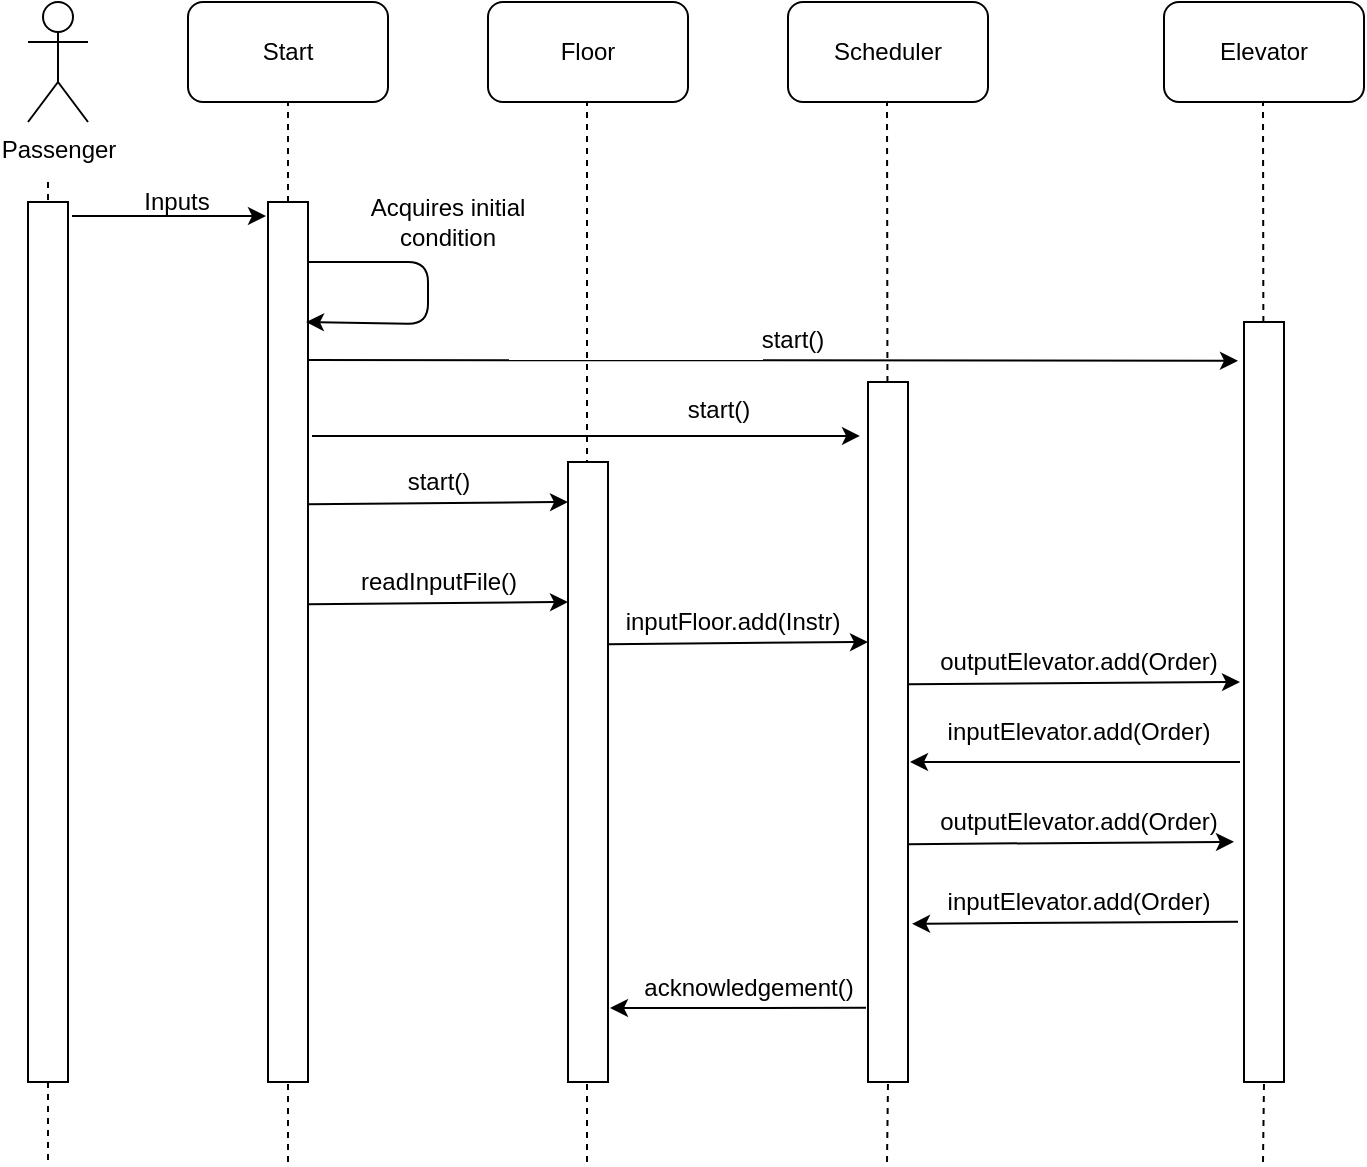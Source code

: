 <mxfile version="12.7.0" type="device"><diagram id="K4fKmpNogfQZST7tw5Lr" name="Page-1"><mxGraphModel dx="1662" dy="745" grid="1" gridSize="10" guides="1" tooltips="1" connect="1" arrows="1" fold="1" page="1" pageScale="1" pageWidth="850" pageHeight="1100" math="0" shadow="0"><root><mxCell id="0"/><mxCell id="1" parent="0"/><mxCell id="rhbBjWLxbAeLZVOaumS7-2" value="Start" style="rounded=1;whiteSpace=wrap;html=1;" vertex="1" parent="1"><mxGeometry x="180" y="20" width="100" height="50" as="geometry"/></mxCell><mxCell id="rhbBjWLxbAeLZVOaumS7-3" value="Floor" style="rounded=1;whiteSpace=wrap;html=1;" vertex="1" parent="1"><mxGeometry x="330" y="20" width="100" height="50" as="geometry"/></mxCell><mxCell id="rhbBjWLxbAeLZVOaumS7-4" value="Scheduler" style="rounded=1;whiteSpace=wrap;html=1;" vertex="1" parent="1"><mxGeometry x="480" y="20" width="100" height="50" as="geometry"/></mxCell><mxCell id="rhbBjWLxbAeLZVOaumS7-5" value="Elevator" style="rounded=1;whiteSpace=wrap;html=1;" vertex="1" parent="1"><mxGeometry x="668" y="20" width="100" height="50" as="geometry"/></mxCell><mxCell id="rhbBjWLxbAeLZVOaumS7-6" value="" style="endArrow=none;dashed=1;html=1;entryX=0.5;entryY=1;entryDx=0;entryDy=0;" edge="1" parent="1" source="rhbBjWLxbAeLZVOaumS7-16" target="rhbBjWLxbAeLZVOaumS7-2"><mxGeometry width="50" height="50" relative="1" as="geometry"><mxPoint x="230" y="600" as="sourcePoint"/><mxPoint x="230" y="90" as="targetPoint"/></mxGeometry></mxCell><mxCell id="rhbBjWLxbAeLZVOaumS7-7" value="" style="endArrow=none;dashed=1;html=1;entryX=0.5;entryY=1;entryDx=0;entryDy=0;" edge="1" parent="1"><mxGeometry width="50" height="50" relative="1" as="geometry"><mxPoint x="379.5" y="600" as="sourcePoint"/><mxPoint x="379.5" y="70" as="targetPoint"/></mxGeometry></mxCell><mxCell id="rhbBjWLxbAeLZVOaumS7-8" value="" style="endArrow=none;dashed=1;html=1;entryX=0.5;entryY=1;entryDx=0;entryDy=0;" edge="1" parent="1" source="rhbBjWLxbAeLZVOaumS7-22"><mxGeometry width="50" height="50" relative="1" as="geometry"><mxPoint x="529.5" y="600" as="sourcePoint"/><mxPoint x="529.5" y="70" as="targetPoint"/></mxGeometry></mxCell><mxCell id="rhbBjWLxbAeLZVOaumS7-9" value="" style="endArrow=none;dashed=1;html=1;entryX=0.5;entryY=1;entryDx=0;entryDy=0;" edge="1" parent="1" source="rhbBjWLxbAeLZVOaumS7-19"><mxGeometry width="50" height="50" relative="1" as="geometry"><mxPoint x="717.5" y="600" as="sourcePoint"/><mxPoint x="717.5" y="70" as="targetPoint"/></mxGeometry></mxCell><mxCell id="rhbBjWLxbAeLZVOaumS7-10" value="Passenger" style="shape=umlActor;verticalLabelPosition=bottom;labelBackgroundColor=#ffffff;verticalAlign=top;html=1;outlineConnect=0;" vertex="1" parent="1"><mxGeometry x="100" y="20" width="30" height="60" as="geometry"/></mxCell><mxCell id="rhbBjWLxbAeLZVOaumS7-11" value="" style="endArrow=none;dashed=1;html=1;" edge="1" parent="1" source="rhbBjWLxbAeLZVOaumS7-12"><mxGeometry width="50" height="50" relative="1" as="geometry"><mxPoint x="110" y="110" as="sourcePoint"/><mxPoint x="110" y="600" as="targetPoint"/></mxGeometry></mxCell><mxCell id="rhbBjWLxbAeLZVOaumS7-12" value="" style="rounded=0;whiteSpace=wrap;html=1;" vertex="1" parent="1"><mxGeometry x="100" y="120" width="20" height="440" as="geometry"/></mxCell><mxCell id="rhbBjWLxbAeLZVOaumS7-13" value="" style="endArrow=none;dashed=1;html=1;" edge="1" parent="1" target="rhbBjWLxbAeLZVOaumS7-12"><mxGeometry width="50" height="50" relative="1" as="geometry"><mxPoint x="110" y="110" as="sourcePoint"/><mxPoint x="110" y="600" as="targetPoint"/></mxGeometry></mxCell><mxCell id="rhbBjWLxbAeLZVOaumS7-16" value="" style="rounded=0;whiteSpace=wrap;html=1;" vertex="1" parent="1"><mxGeometry x="220" y="120" width="20" height="440" as="geometry"/></mxCell><mxCell id="rhbBjWLxbAeLZVOaumS7-17" value="" style="endArrow=none;dashed=1;html=1;entryX=0.5;entryY=1;entryDx=0;entryDy=0;" edge="1" parent="1" target="rhbBjWLxbAeLZVOaumS7-16"><mxGeometry width="50" height="50" relative="1" as="geometry"><mxPoint x="230" y="600" as="sourcePoint"/><mxPoint x="230" y="70" as="targetPoint"/></mxGeometry></mxCell><mxCell id="rhbBjWLxbAeLZVOaumS7-18" value="" style="endArrow=classic;html=1;" edge="1" parent="1"><mxGeometry width="50" height="50" relative="1" as="geometry"><mxPoint x="240" y="150" as="sourcePoint"/><mxPoint x="239" y="180" as="targetPoint"/><Array as="points"><mxPoint x="300" y="150"/><mxPoint x="300" y="181"/></Array></mxGeometry></mxCell><mxCell id="rhbBjWLxbAeLZVOaumS7-20" value="" style="endArrow=none;dashed=1;html=1;entryX=0.5;entryY=1;entryDx=0;entryDy=0;" edge="1" parent="1" target="rhbBjWLxbAeLZVOaumS7-19"><mxGeometry width="50" height="50" relative="1" as="geometry"><mxPoint x="717.5" y="600" as="sourcePoint"/><mxPoint x="717.5" y="70" as="targetPoint"/></mxGeometry></mxCell><mxCell id="rhbBjWLxbAeLZVOaumS7-21" value="" style="endArrow=classic;html=1;entryX=-0.15;entryY=0.051;entryDx=0;entryDy=0;entryPerimeter=0;" edge="1" parent="1" target="rhbBjWLxbAeLZVOaumS7-19"><mxGeometry width="50" height="50" relative="1" as="geometry"><mxPoint x="240" y="199" as="sourcePoint"/><mxPoint x="140" y="620" as="targetPoint"/></mxGeometry></mxCell><mxCell id="rhbBjWLxbAeLZVOaumS7-22" value="" style="rounded=0;whiteSpace=wrap;html=1;" vertex="1" parent="1"><mxGeometry x="520" y="210" width="20" height="350" as="geometry"/></mxCell><mxCell id="rhbBjWLxbAeLZVOaumS7-23" value="" style="endArrow=none;dashed=1;html=1;entryX=0.5;entryY=1;entryDx=0;entryDy=0;" edge="1" parent="1" target="rhbBjWLxbAeLZVOaumS7-22"><mxGeometry width="50" height="50" relative="1" as="geometry"><mxPoint x="529.5" y="600" as="sourcePoint"/><mxPoint x="529.5" y="70" as="targetPoint"/></mxGeometry></mxCell><mxCell id="rhbBjWLxbAeLZVOaumS7-24" value="Acquires initial condition" style="text;html=1;strokeColor=none;fillColor=none;align=center;verticalAlign=middle;whiteSpace=wrap;rounded=0;" vertex="1" parent="1"><mxGeometry x="270" y="120" width="80" height="20" as="geometry"/></mxCell><mxCell id="rhbBjWLxbAeLZVOaumS7-27" value="" style="endArrow=classic;html=1;" edge="1" parent="1"><mxGeometry width="50" height="50" relative="1" as="geometry"><mxPoint x="122" y="127" as="sourcePoint"/><mxPoint x="219" y="127" as="targetPoint"/></mxGeometry></mxCell><mxCell id="rhbBjWLxbAeLZVOaumS7-28" value="Inputs" style="text;html=1;align=center;verticalAlign=middle;resizable=0;points=[];autosize=1;" vertex="1" parent="1"><mxGeometry x="149" y="110" width="50" height="20" as="geometry"/></mxCell><mxCell id="rhbBjWLxbAeLZVOaumS7-31" value="" style="endArrow=classic;html=1;entryX=-0.2;entryY=0.077;entryDx=0;entryDy=0;entryPerimeter=0;" edge="1" parent="1" target="rhbBjWLxbAeLZVOaumS7-22"><mxGeometry width="50" height="50" relative="1" as="geometry"><mxPoint x="242" y="237" as="sourcePoint"/><mxPoint x="520" y="220" as="targetPoint"/></mxGeometry></mxCell><mxCell id="rhbBjWLxbAeLZVOaumS7-32" value="start()" style="text;html=1;align=center;verticalAlign=middle;resizable=0;points=[];autosize=1;" vertex="1" parent="1"><mxGeometry x="457" y="179" width="50" height="20" as="geometry"/></mxCell><mxCell id="rhbBjWLxbAeLZVOaumS7-33" value="start()" style="text;html=1;align=center;verticalAlign=middle;resizable=0;points=[];autosize=1;" vertex="1" parent="1"><mxGeometry x="420" y="214" width="50" height="20" as="geometry"/></mxCell><mxCell id="rhbBjWLxbAeLZVOaumS7-34" value="" style="rounded=0;whiteSpace=wrap;html=1;" vertex="1" parent="1"><mxGeometry x="370" y="250" width="20" height="310" as="geometry"/></mxCell><mxCell id="rhbBjWLxbAeLZVOaumS7-35" value="" style="endArrow=classic;html=1;exitX=1.1;exitY=0.281;exitDx=0;exitDy=0;exitPerimeter=0;" edge="1" parent="1"><mxGeometry width="50" height="50" relative="1" as="geometry"><mxPoint x="240" y="271.07" as="sourcePoint"/><mxPoint x="370" y="270" as="targetPoint"/></mxGeometry></mxCell><mxCell id="rhbBjWLxbAeLZVOaumS7-36" value="start()" style="text;html=1;align=center;verticalAlign=middle;resizable=0;points=[];autosize=1;" vertex="1" parent="1"><mxGeometry x="280" y="250" width="50" height="20" as="geometry"/></mxCell><mxCell id="rhbBjWLxbAeLZVOaumS7-41" value="readInputFile()" style="text;html=1;align=center;verticalAlign=middle;resizable=0;points=[];autosize=1;" vertex="1" parent="1"><mxGeometry x="260" y="300" width="90" height="20" as="geometry"/></mxCell><mxCell id="rhbBjWLxbAeLZVOaumS7-44" value="" style="endArrow=classic;html=1;exitX=1.1;exitY=0.281;exitDx=0;exitDy=0;exitPerimeter=0;" edge="1" parent="1"><mxGeometry width="50" height="50" relative="1" as="geometry"><mxPoint x="240" y="321.07" as="sourcePoint"/><mxPoint x="370" y="320" as="targetPoint"/></mxGeometry></mxCell><mxCell id="rhbBjWLxbAeLZVOaumS7-45" value="" style="endArrow=classic;html=1;exitX=1.1;exitY=0.281;exitDx=0;exitDy=0;exitPerimeter=0;" edge="1" parent="1"><mxGeometry width="50" height="50" relative="1" as="geometry"><mxPoint x="390" y="341.07" as="sourcePoint"/><mxPoint x="520" y="340" as="targetPoint"/></mxGeometry></mxCell><mxCell id="rhbBjWLxbAeLZVOaumS7-47" value="" style="endArrow=classic;html=1;exitX=1.1;exitY=0.281;exitDx=0;exitDy=0;exitPerimeter=0;" edge="1" parent="1"><mxGeometry width="50" height="50" relative="1" as="geometry"><mxPoint x="540" y="361.07" as="sourcePoint"/><mxPoint x="706" y="360" as="targetPoint"/></mxGeometry></mxCell><mxCell id="rhbBjWLxbAeLZVOaumS7-48" value="" style="endArrow=classic;html=1;" edge="1" parent="1"><mxGeometry width="50" height="50" relative="1" as="geometry"><mxPoint x="706" y="400" as="sourcePoint"/><mxPoint x="541" y="400" as="targetPoint"/></mxGeometry></mxCell><mxCell id="rhbBjWLxbAeLZVOaumS7-49" value="" style="endArrow=classic;html=1;exitX=-0.05;exitY=0.894;exitDx=0;exitDy=0;exitPerimeter=0;" edge="1" parent="1" source="rhbBjWLxbAeLZVOaumS7-22"><mxGeometry width="50" height="50" relative="1" as="geometry"><mxPoint x="520" y="470.1" as="sourcePoint"/><mxPoint x="391" y="523" as="targetPoint"/></mxGeometry></mxCell><mxCell id="rhbBjWLxbAeLZVOaumS7-50" value="" style="endArrow=classic;html=1;exitX=1.1;exitY=0.281;exitDx=0;exitDy=0;exitPerimeter=0;entryX=-0.25;entryY=0.684;entryDx=0;entryDy=0;entryPerimeter=0;" edge="1" parent="1" target="rhbBjWLxbAeLZVOaumS7-19"><mxGeometry width="50" height="50" relative="1" as="geometry"><mxPoint x="540" y="441.07" as="sourcePoint"/><mxPoint x="700" y="440" as="targetPoint"/></mxGeometry></mxCell><mxCell id="rhbBjWLxbAeLZVOaumS7-51" value="" style="endArrow=classic;html=1;entryX=1.1;entryY=0.774;entryDx=0;entryDy=0;entryPerimeter=0;exitX=-0.15;exitY=0.789;exitDx=0;exitDy=0;exitPerimeter=0;" edge="1" parent="1" source="rhbBjWLxbAeLZVOaumS7-19" target="rhbBjWLxbAeLZVOaumS7-22"><mxGeometry width="50" height="50" relative="1" as="geometry"><mxPoint x="667" y="481" as="sourcePoint"/><mxPoint x="540" y="450" as="targetPoint"/></mxGeometry></mxCell><mxCell id="rhbBjWLxbAeLZVOaumS7-19" value="" style="rounded=0;whiteSpace=wrap;html=1;" vertex="1" parent="1"><mxGeometry x="708" y="180" width="20" height="380" as="geometry"/></mxCell><mxCell id="rhbBjWLxbAeLZVOaumS7-52" value="&amp;nbsp;&lt;br&gt;acknowledgement()" style="text;html=1;align=center;verticalAlign=middle;resizable=0;points=[];autosize=1;" vertex="1" parent="1"><mxGeometry x="400" y="490" width="120" height="30" as="geometry"/></mxCell><mxCell id="rhbBjWLxbAeLZVOaumS7-55" value="inputFloor.add(Instr)" style="text;html=1;align=center;verticalAlign=middle;resizable=0;points=[];autosize=1;" vertex="1" parent="1"><mxGeometry x="392" y="320" width="120" height="20" as="geometry"/></mxCell><mxCell id="rhbBjWLxbAeLZVOaumS7-56" value="outputElevator.add(Order)" style="text;html=1;align=center;verticalAlign=middle;resizable=0;points=[];autosize=1;" vertex="1" parent="1"><mxGeometry x="550" y="340" width="150" height="20" as="geometry"/></mxCell><mxCell id="rhbBjWLxbAeLZVOaumS7-58" value="inputElevator.add(Order)" style="text;html=1;align=center;verticalAlign=middle;resizable=0;points=[];autosize=1;" vertex="1" parent="1"><mxGeometry x="550" y="375" width="150" height="20" as="geometry"/></mxCell><mxCell id="rhbBjWLxbAeLZVOaumS7-59" value="outputElevator.add(Order)" style="text;html=1;align=center;verticalAlign=middle;resizable=0;points=[];autosize=1;" vertex="1" parent="1"><mxGeometry x="550" y="420" width="150" height="20" as="geometry"/></mxCell><mxCell id="rhbBjWLxbAeLZVOaumS7-62" value="inputElevator.add(Order)" style="text;html=1;align=center;verticalAlign=middle;resizable=0;points=[];autosize=1;" vertex="1" parent="1"><mxGeometry x="550" y="460" width="150" height="20" as="geometry"/></mxCell></root></mxGraphModel></diagram></mxfile>